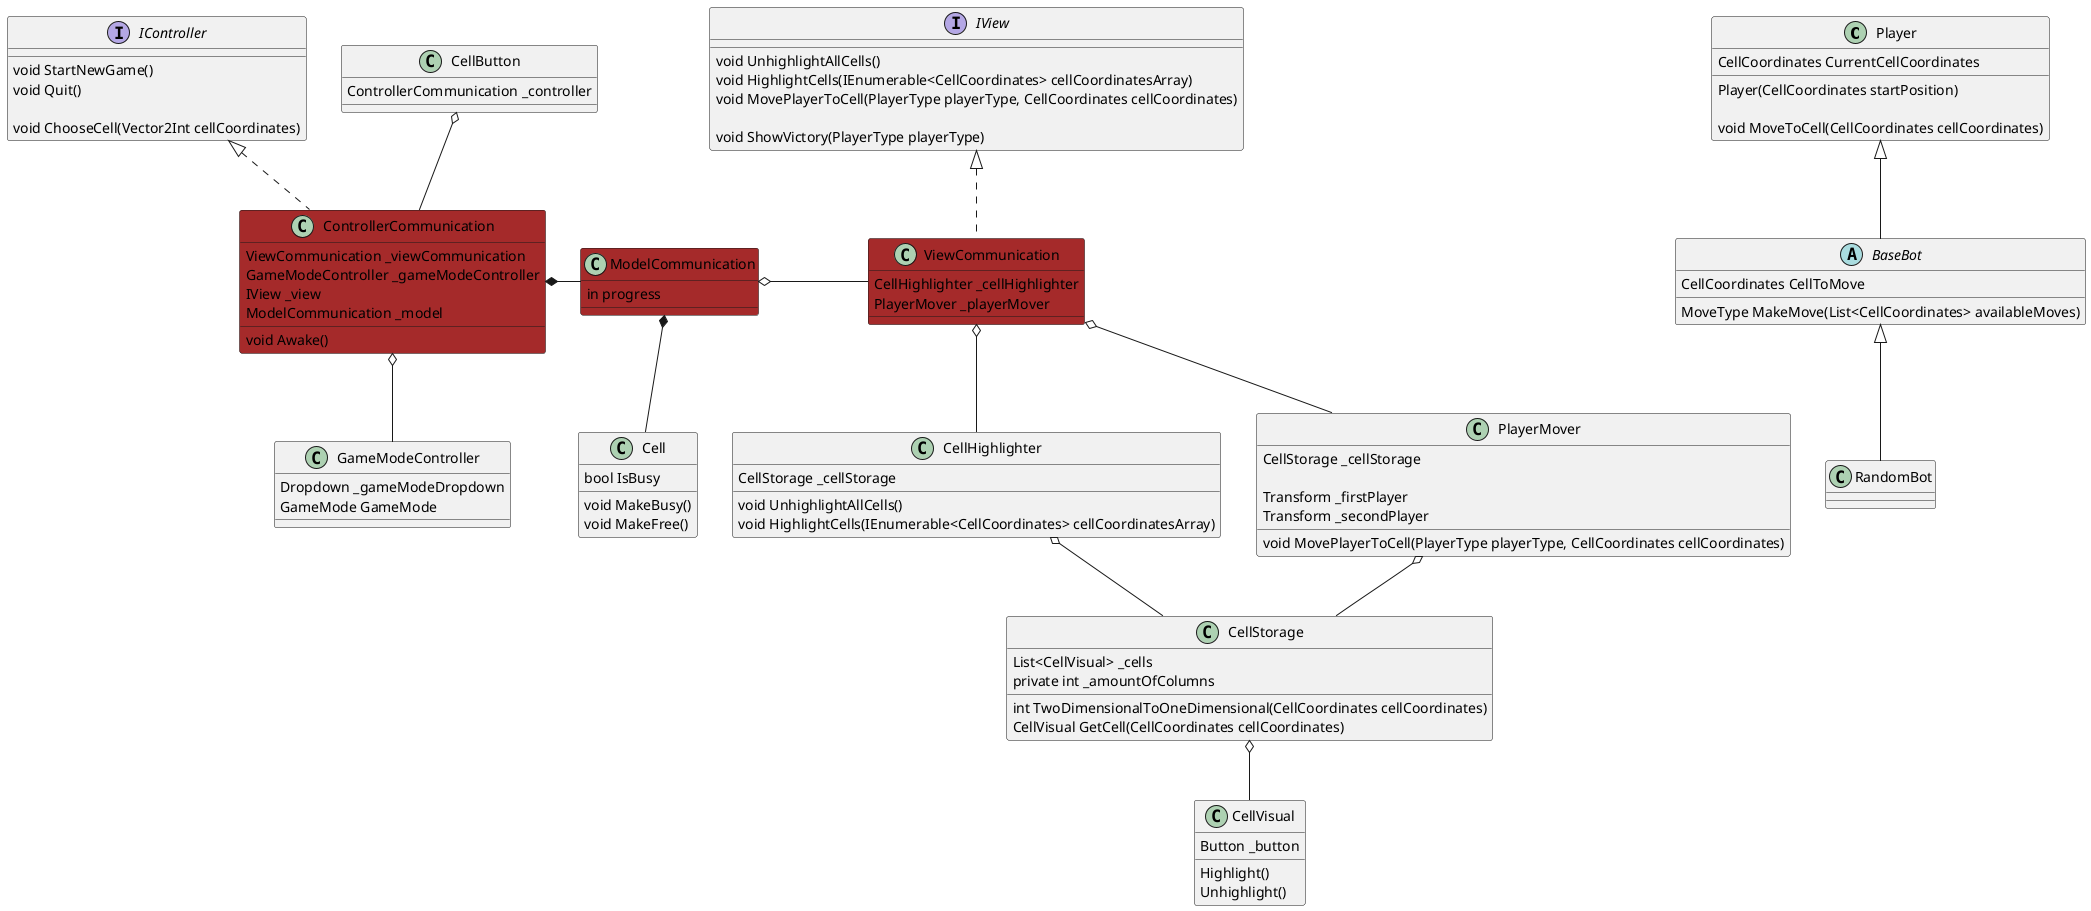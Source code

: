﻿@startuml
'https://plantuml.com/sequence-diagram

class Player
{
    CellCoordinates CurrentCellCoordinates
    Player(CellCoordinates startPosition)
    
    void MoveToCell(CellCoordinates cellCoordinates)
}
abstract class BaseBot
{
    CellCoordinates CellToMove
    MoveType MakeMove(List<CellCoordinates> availableMoves)
}
class RandomBot
    
Player <|-- BaseBot
BaseBot <|-- RandomBot

'-----Model-----'
    
class ModelCommunication #brown
{
    in progress
}

class Cell
{
    bool IsBusy
    
    void MakeBusy()
    void MakeFree()
}
    
ModelCommunication o- ViewCommunication

ModelCommunication *-- Cell
    
'-----View-----'

interface IView
{
    void UnhighlightAllCells()
    void HighlightCells(IEnumerable<CellCoordinates> cellCoordinatesArray)
    void MovePlayerToCell(PlayerType playerType, CellCoordinates cellCoordinates)

    void ShowVictory(PlayerType playerType)
}
    
class ViewCommunication #brown
{
    CellHighlighter _cellHighlighter
    PlayerMover _playerMover
}

class CellHighlighter
{
    CellStorage _cellStorage

    void UnhighlightAllCells()
    void HighlightCells(IEnumerable<CellCoordinates> cellCoordinatesArray)
}
class CellStorage
{
   List<CellVisual> _cells
   private int _amountOfColumns

   int TwoDimensionalToOneDimensional(CellCoordinates cellCoordinates)
   CellVisual GetCell(CellCoordinates cellCoordinates)
}
class CellVisual
{
    Button _button
    
    Highlight()
    Unhighlight()
}
class PlayerMover
{
    CellStorage _cellStorage
    
    Transform _firstPlayer
    Transform _secondPlayer
            
    void MovePlayerToCell(PlayerType playerType, CellCoordinates cellCoordinates)
}
    
IView <|..  ViewCommunication

ViewCommunication o-- CellHighlighter
ViewCommunication o-- PlayerMover
CellHighlighter o-- CellStorage
PlayerMover o-- CellStorage
CellStorage o-- CellVisual

'-----Controller-----'

interface IController
{
    void StartNewGame()
    void Quit()
    
    void ChooseCell(Vector2Int cellCoordinates)
}

class ControllerCommunication #brown
{
    ViewCommunication _viewCommunication
    GameModeController _gameModeController
    IView _view
    ModelCommunication _model
    void Awake()
}

class GameModeController
{
    Dropdown _gameModeDropdown
    GameMode GameMode
}
class CellButton
{
    ControllerCommunication _controller
}

IController <|.. ControllerCommunication

ControllerCommunication *- ModelCommunication

ControllerCommunication o-- GameModeController
CellButton o-- ControllerCommunication

@enduml